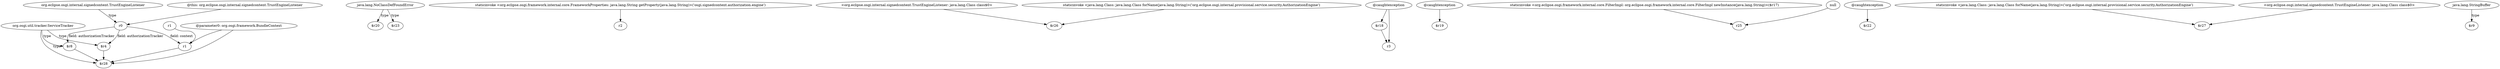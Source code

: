 digraph g {
0[label="org.osgi.util.tracker.ServiceTracker"]
1[label="$r4"]
0->1[label="type"]
2[label="java.lang.NoClassDefFoundError"]
3[label="$r20"]
2->3[label="type"]
4[label="$r8"]
5[label="$r28"]
4->5[label=""]
0->5[label="type"]
6[label="staticinvoke <org.eclipse.osgi.framework.internal.core.FrameworkProperties: java.lang.String getProperty(java.lang.String)>('osgi.signedcontent.authorization.engine')"]
7[label="r2"]
6->7[label=""]
8[label="<org.eclipse.osgi.internal.signedcontent.TrustEngineListener: java.lang.Class class$0>"]
9[label="$r26"]
8->9[label=""]
10[label="@caughtexception"]
11[label="$r18"]
10->11[label=""]
12[label="org.eclipse.osgi.internal.signedcontent.TrustEngineListener"]
13[label="r0"]
12->13[label="type"]
14[label="r1"]
13->14[label="field: context"]
13->4[label="field: authorizationTracker"]
15[label="$r23"]
2->15[label="type"]
13->1[label="field: authorizationTracker"]
16[label="@caughtexception"]
17[label="$r19"]
16->17[label=""]
18[label="staticinvoke <org.eclipse.osgi.framework.internal.core.FilterImpl: org.eclipse.osgi.framework.internal.core.FilterImpl newInstance(java.lang.String)>($r17)"]
19[label="r25"]
18->19[label=""]
0->4[label="type"]
20[label="staticinvoke <java.lang.Class: java.lang.Class forName(java.lang.String)>('org.eclipse.osgi.internal.provisional.service.security.AuthorizationEngine')"]
20->9[label=""]
1->5[label=""]
21[label="r3"]
10->21[label=""]
22[label="@caughtexception"]
23[label="$r22"]
22->23[label=""]
14->5[label=""]
24[label="@this: org.eclipse.osgi.internal.signedcontent.TrustEngineListener"]
24->13[label=""]
25[label="@parameter0: org.osgi.framework.BundleContext"]
25->5[label=""]
26[label="r1"]
26->14[label=""]
25->14[label=""]
27[label="staticinvoke <java.lang.Class: java.lang.Class forName(java.lang.String)>('org.eclipse.osgi.internal.provisional.service.security.AuthorizationEngine')"]
28[label="$r27"]
27->28[label=""]
29[label="null"]
29->19[label=""]
30[label="java.lang.StringBuffer"]
31[label="$r9"]
30->31[label="type"]
11->21[label=""]
32[label="<org.eclipse.osgi.internal.signedcontent.TrustEngineListener: java.lang.Class class$0>"]
32->28[label=""]
}